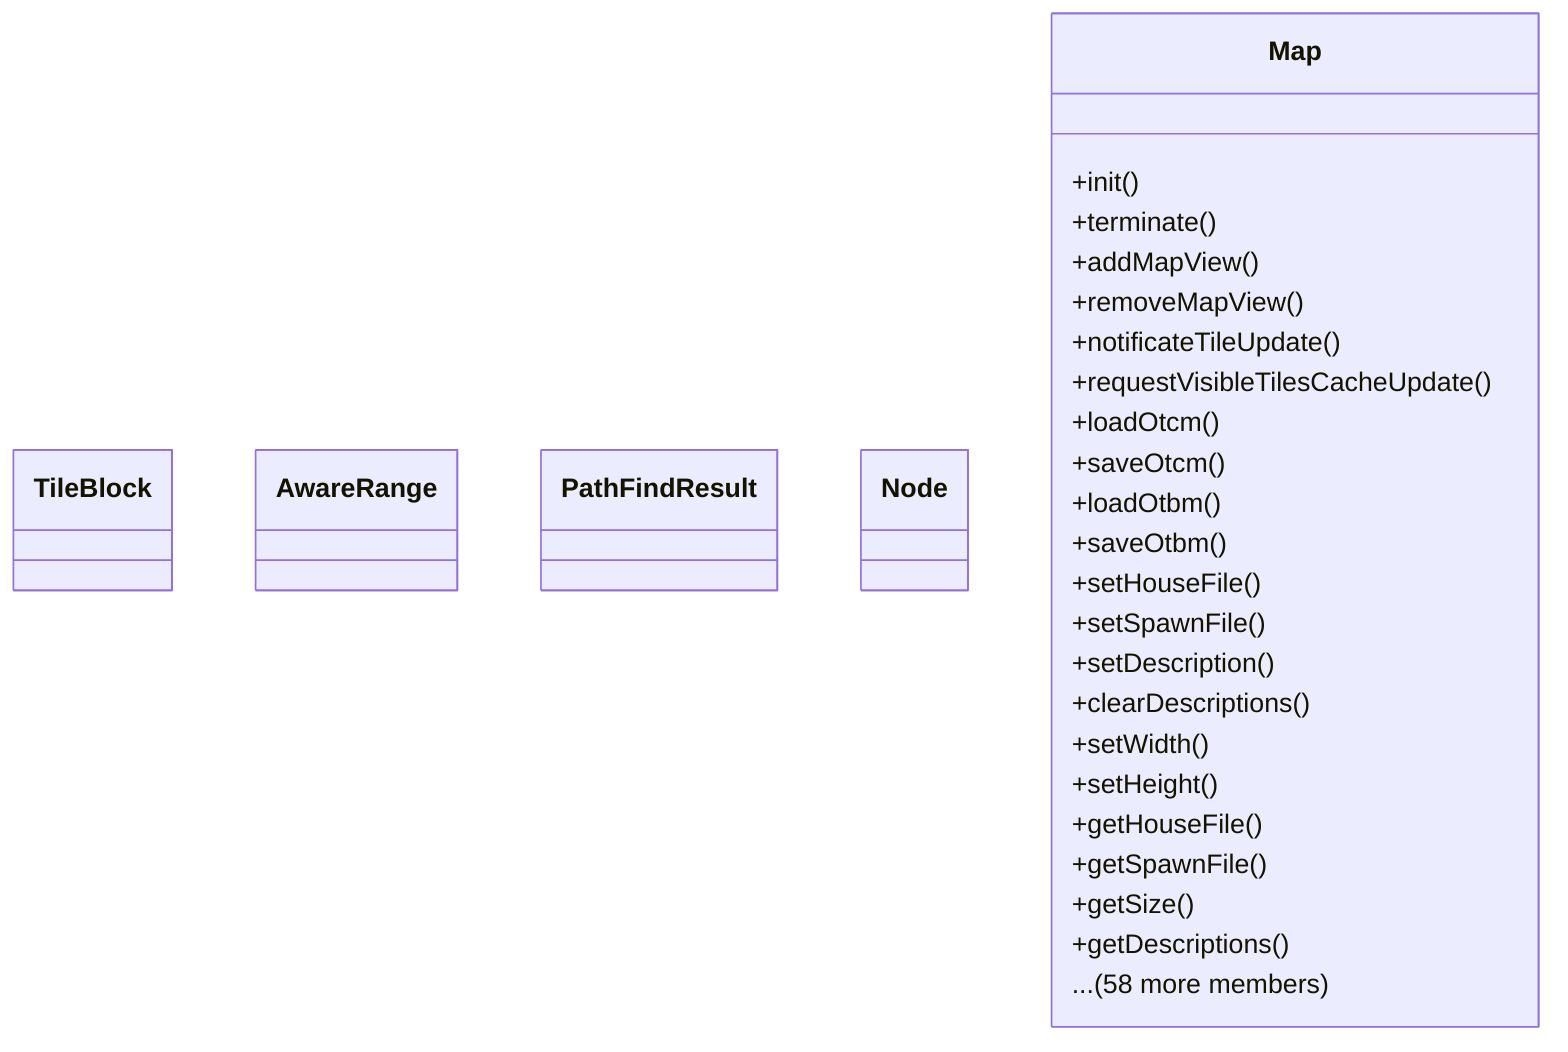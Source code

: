 classDiagram
    class TileBlock {
    }
    class AwareRange {
    }
    class PathFindResult {
    }
    class Node {
    }
    class Map {
        +init()
        +terminate()
        +addMapView()
        +removeMapView()
        +notificateTileUpdate()
        +requestVisibleTilesCacheUpdate()
        +loadOtcm()
        +saveOtcm()
        +loadOtbm()
        +saveOtbm()
        +setHouseFile()
        +setSpawnFile()
        +setDescription()
        +clearDescriptions()
        +setWidth()
        +setHeight()
        +getHouseFile()
        +getSpawnFile()
        +getSize()
        +getDescriptions()
        ... (58 more members)
    }
